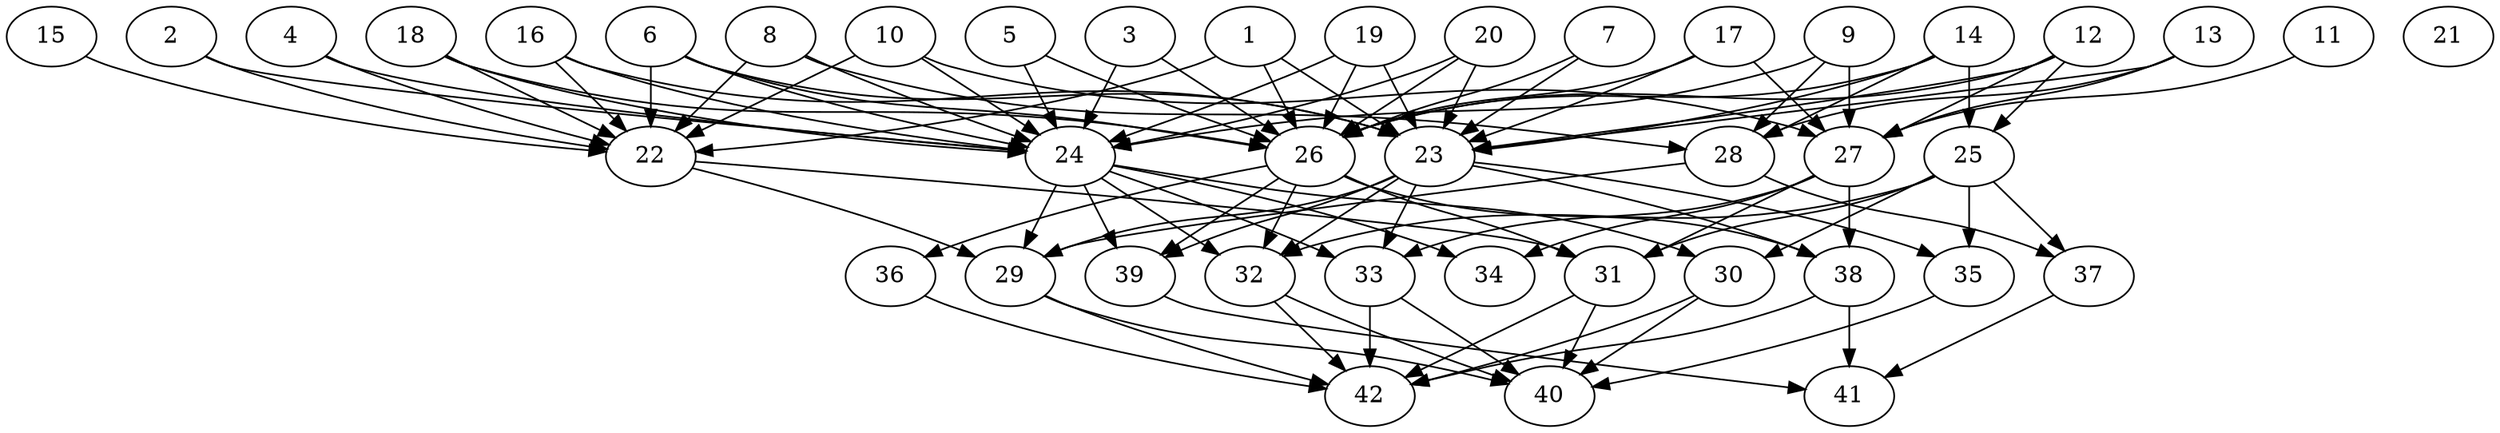 // DAG (tier=3-complex, mode=data, n=42, ccr=0.514, fat=0.730, density=0.600, regular=0.398, jump=0.250, mindata=4194304, maxdata=33554432)
// DAG automatically generated by daggen at Sun Aug 24 16:33:35 2025
// /home/ermia/Project/Environments/daggen/bin/daggen --dot --ccr 0.514 --fat 0.730 --regular 0.398 --density 0.600 --jump 0.250 --mindata 4194304 --maxdata 33554432 -n 42 
digraph G {
  1 [size="84328332321763520", alpha="0.16", expect_size="42164166160881760"]
  1 -> 22 [size ="4670535476707328"]
  1 -> 23 [size ="4670535476707328"]
  1 -> 26 [size ="4670535476707328"]
  2 [size="100160664637890144", alpha="0.11", expect_size="50080332318945072"]
  2 -> 22 [size ="2084335624650752"]
  2 -> 24 [size ="2084335624650752"]
  3 [size="263084595641976448", alpha="0.06", expect_size="131542297820988224"]
  3 -> 24 [size ="5437165873922048"]
  3 -> 26 [size ="5437165873922048"]
  4 [size="78597184436522144", alpha="0.13", expect_size="39298592218261072"]
  4 -> 22 [size ="7696922651394048"]
  4 -> 24 [size ="7696922651394048"]
  5 [size="12120426545640754", alpha="0.19", expect_size="6060213272820377"]
  5 -> 24 [size ="205874190614528"]
  5 -> 26 [size ="205874190614528"]
  6 [size="408184267314075968", alpha="0.11", expect_size="204092133657037984"]
  6 -> 22 [size ="6456493884833792"]
  6 -> 23 [size ="6456493884833792"]
  6 -> 24 [size ="6456493884833792"]
  6 -> 26 [size ="6456493884833792"]
  7 [size="8189170984771750199296", alpha="0.08", expect_size="4094585492385875099648"]
  7 -> 23 [size ="3250248847720448"]
  7 -> 26 [size ="3250248847720448"]
  8 [size="27622962002991856", alpha="0.18", expect_size="13811481001495928"]
  8 -> 22 [size ="901389114933248"]
  8 -> 24 [size ="901389114933248"]
  8 -> 28 [size ="901389114933248"]
  9 [size="8008071579846675456", alpha="0.20", expect_size="4004035789923337728"]
  9 -> 24 [size ="3642520189796352"]
  9 -> 27 [size ="3642520189796352"]
  9 -> 28 [size ="3642520189796352"]
  10 [size="46451486144676440", alpha="0.02", expect_size="23225743072338220"]
  10 -> 22 [size ="1875376531832832"]
  10 -> 24 [size ="1875376531832832"]
  10 -> 27 [size ="1875376531832832"]
  11 [size="110556614334739382272", alpha="0.19", expect_size="55278307167369691136"]
  11 -> 27 [size ="184280680497152"]
  12 [size="8245576885682893", alpha="0.03", expect_size="4122788442841446"]
  12 -> 23 [size ="414454621667328"]
  12 -> 25 [size ="414454621667328"]
  12 -> 26 [size ="414454621667328"]
  12 -> 27 [size ="414454621667328"]
  13 [size="464127801969652793344", alpha="0.19", expect_size="232063900984826396672"]
  13 -> 23 [size ="479565990330368"]
  13 -> 27 [size ="479565990330368"]
  13 -> 28 [size ="479565990330368"]
  14 [size="11451382533062326272", alpha="0.03", expect_size="5725691266531163136"]
  14 -> 23 [size ="3771598821654528"]
  14 -> 25 [size ="3771598821654528"]
  14 -> 26 [size ="3771598821654528"]
  14 -> 28 [size ="3771598821654528"]
  15 [size="474330090278752354304", alpha="0.07", expect_size="237165045139376177152"]
  15 -> 22 [size ="486568255029248"]
  16 [size="33391623267011214180352", alpha="0.11", expect_size="16695811633505607090176"]
  16 -> 22 [size ="8295610289487872"]
  16 -> 23 [size ="8295610289487872"]
  16 -> 24 [size ="8295610289487872"]
  17 [size="177583690774885184", alpha="0.18", expect_size="88791845387442592"]
  17 -> 23 [size ="2944088982683648"]
  17 -> 26 [size ="2944088982683648"]
  17 -> 27 [size ="2944088982683648"]
  18 [size="12789696735796052", alpha="0.05", expect_size="6394848367898026"]
  18 -> 22 [size ="977722595606528"]
  18 -> 24 [size ="977722595606528"]
  18 -> 26 [size ="977722595606528"]
  19 [size="659178991502990770176", alpha="0.05", expect_size="329589495751495385088"]
  19 -> 23 [size ="605934330052608"]
  19 -> 24 [size ="605934330052608"]
  19 -> 26 [size ="605934330052608"]
  20 [size="13659213508097622409216", alpha="0.16", expect_size="6829606754048811204608"]
  20 -> 23 [size ="4571307639308288"]
  20 -> 24 [size ="4571307639308288"]
  20 -> 26 [size ="4571307639308288"]
  21 [size="3506310271072567558144", alpha="0.19", expect_size="1753155135536283779072"]
  22 [size="2408662514354383872", alpha="0.12", expect_size="1204331257177191936"]
  22 -> 29 [size ="2524286573084672"]
  22 -> 31 [size ="2524286573084672"]
  23 [size="18655167901597696000000", alpha="0.14", expect_size="9327583950798848000000"]
  23 -> 29 [size ="5627162132480000"]
  23 -> 32 [size ="5627162132480000"]
  23 -> 33 [size ="5627162132480000"]
  23 -> 35 [size ="5627162132480000"]
  23 -> 38 [size ="5627162132480000"]
  23 -> 39 [size ="5627162132480000"]
  24 [size="52185276949305656", alpha="0.01", expect_size="26092638474652828"]
  24 -> 29 [size ="3009827215245312"]
  24 -> 30 [size ="3009827215245312"]
  24 -> 32 [size ="3009827215245312"]
  24 -> 33 [size ="3009827215245312"]
  24 -> 34 [size ="3009827215245312"]
  24 -> 39 [size ="3009827215245312"]
  25 [size="21218758412163176", alpha="0.07", expect_size="10609379206081588"]
  25 -> 30 [size ="410102804774912"]
  25 -> 31 [size ="410102804774912"]
  25 -> 32 [size ="410102804774912"]
  25 -> 35 [size ="410102804774912"]
  25 -> 37 [size ="410102804774912"]
  26 [size="21190375140110745600", alpha="0.01", expect_size="10595187570055372800"]
  26 -> 31 [size ="7099651941466112"]
  26 -> 32 [size ="7099651941466112"]
  26 -> 36 [size ="7099651941466112"]
  26 -> 38 [size ="7099651941466112"]
  26 -> 39 [size ="7099651941466112"]
  27 [size="3815605540826906624000", alpha="0.01", expect_size="1907802770413453312000"]
  27 -> 31 [size ="1953435012300800"]
  27 -> 33 [size ="1953435012300800"]
  27 -> 34 [size ="1953435012300800"]
  27 -> 38 [size ="1953435012300800"]
  28 [size="7131695871095019520", alpha="0.18", expect_size="3565847935547509760"]
  28 -> 29 [size ="3231122989252608"]
  28 -> 37 [size ="3231122989252608"]
  29 [size="718337086602046603264", alpha="0.12", expect_size="359168543301023301632"]
  29 -> 40 [size ="641665731657728"]
  29 -> 42 [size ="641665731657728"]
  30 [size="19455624639650263040", alpha="0.11", expect_size="9727812319825131520"]
  30 -> 40 [size ="6151587705651200"]
  30 -> 42 [size ="6151587705651200"]
  31 [size="3484072205493215232", alpha="0.04", expect_size="1742036102746607616"]
  31 -> 40 [size ="4554873248940032"]
  31 -> 42 [size ="4554873248940032"]
  32 [size="2433444946875349504", alpha="0.08", expect_size="1216722473437674752"]
  32 -> 40 [size ="1368168886960128"]
  32 -> 42 [size ="1368168886960128"]
  33 [size="1036073363990550400", alpha="0.04", expect_size="518036681995275200"]
  33 -> 40 [size ="1413969411571712"]
  33 -> 42 [size ="1413969411571712"]
  34 [size="7775899732151887", alpha="0.09", expect_size="3887949866075943"]
  35 [size="683278144438251520", alpha="0.13", expect_size="341639072219125760"]
  35 -> 40 [size ="423942472859648"]
  36 [size="821815368669520640", alpha="0.06", expect_size="410907684334760320"]
  36 -> 42 [size ="623599757033472"]
  37 [size="13851548653497036800", alpha="0.15", expect_size="6925774326748518400"]
  37 -> 41 [size ="8354276480909312"]
  38 [size="1935753938033265152", alpha="0.02", expect_size="967876969016632576"]
  38 -> 41 [size ="2422311634337792"]
  38 -> 42 [size ="2422311634337792"]
  39 [size="2046726675755723390976", alpha="0.12", expect_size="1023363337877861695488"]
  39 -> 41 [size ="1289624336990208"]
  40 [size="497106283982376402944", alpha="0.09", expect_size="248553141991188201472"]
  41 [size="10611210579796518912", alpha="0.14", expect_size="5305605289898259456"]
  42 [size="15610881949730592", alpha="0.03", expect_size="7805440974865296"]
}